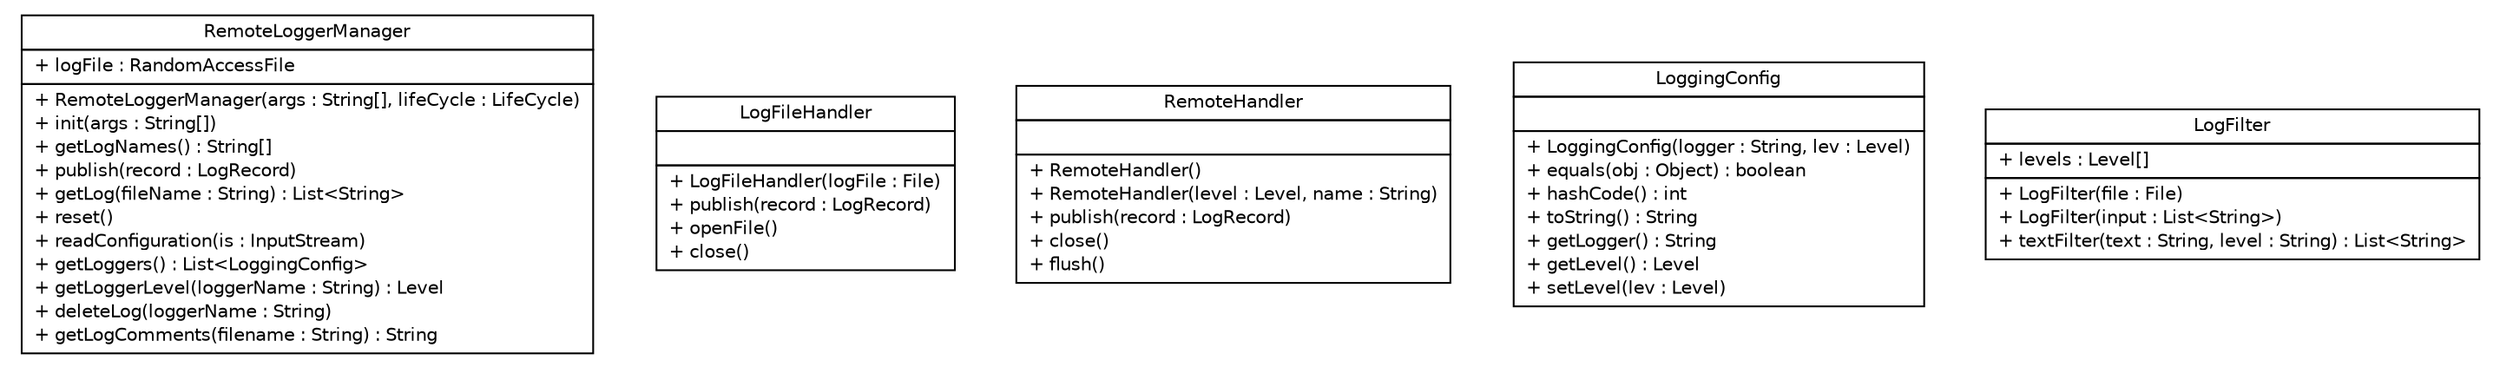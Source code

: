 #!/usr/local/bin/dot
#
# Class diagram 
# Generated by UMLGraph version R5_6 (http://www.umlgraph.org/)
#

digraph G {
	edge [fontname="Helvetica",fontsize=10,labelfontname="Helvetica",labelfontsize=10];
	node [fontname="Helvetica",fontsize=10,shape=plaintext];
	nodesep=0.25;
	ranksep=0.5;
	// sorcer.core.provider.logger.RemoteLoggerManager
	c26972 [label=<<table title="sorcer.core.provider.logger.RemoteLoggerManager" border="0" cellborder="1" cellspacing="0" cellpadding="2" port="p" href="./RemoteLoggerManager.html">
		<tr><td><table border="0" cellspacing="0" cellpadding="1">
<tr><td align="center" balign="center"> RemoteLoggerManager </td></tr>
		</table></td></tr>
		<tr><td><table border="0" cellspacing="0" cellpadding="1">
<tr><td align="left" balign="left"> + logFile : RandomAccessFile </td></tr>
		</table></td></tr>
		<tr><td><table border="0" cellspacing="0" cellpadding="1">
<tr><td align="left" balign="left"> + RemoteLoggerManager(args : String[], lifeCycle : LifeCycle) </td></tr>
<tr><td align="left" balign="left"> + init(args : String[]) </td></tr>
<tr><td align="left" balign="left"> + getLogNames() : String[] </td></tr>
<tr><td align="left" balign="left"> + publish(record : LogRecord) </td></tr>
<tr><td align="left" balign="left"> + getLog(fileName : String) : List&lt;String&gt; </td></tr>
<tr><td align="left" balign="left"> + reset() </td></tr>
<tr><td align="left" balign="left"> + readConfiguration(is : InputStream) </td></tr>
<tr><td align="left" balign="left"> + getLoggers() : List&lt;LoggingConfig&gt; </td></tr>
<tr><td align="left" balign="left"> + getLoggerLevel(loggerName : String) : Level </td></tr>
<tr><td align="left" balign="left"> + deleteLog(loggerName : String) </td></tr>
<tr><td align="left" balign="left"> + getLogComments(filename : String) : String </td></tr>
		</table></td></tr>
		</table>>, URL="./RemoteLoggerManager.html", fontname="Helvetica", fontcolor="black", fontsize=10.0];
	// sorcer.core.provider.logger.LogFileHandler
	c26973 [label=<<table title="sorcer.core.provider.logger.LogFileHandler" border="0" cellborder="1" cellspacing="0" cellpadding="2" port="p" href="./LogFileHandler.html">
		<tr><td><table border="0" cellspacing="0" cellpadding="1">
<tr><td align="center" balign="center"> LogFileHandler </td></tr>
		</table></td></tr>
		<tr><td><table border="0" cellspacing="0" cellpadding="1">
<tr><td align="left" balign="left">  </td></tr>
		</table></td></tr>
		<tr><td><table border="0" cellspacing="0" cellpadding="1">
<tr><td align="left" balign="left"> + LogFileHandler(logFile : File) </td></tr>
<tr><td align="left" balign="left"> + publish(record : LogRecord) </td></tr>
<tr><td align="left" balign="left"> + openFile() </td></tr>
<tr><td align="left" balign="left"> + close() </td></tr>
		</table></td></tr>
		</table>>, URL="./LogFileHandler.html", fontname="Helvetica", fontcolor="black", fontsize=10.0];
	// sorcer.core.provider.logger.RemoteHandler
	c26974 [label=<<table title="sorcer.core.provider.logger.RemoteHandler" border="0" cellborder="1" cellspacing="0" cellpadding="2" port="p" href="./RemoteHandler.html">
		<tr><td><table border="0" cellspacing="0" cellpadding="1">
<tr><td align="center" balign="center"> RemoteHandler </td></tr>
		</table></td></tr>
		<tr><td><table border="0" cellspacing="0" cellpadding="1">
<tr><td align="left" balign="left">  </td></tr>
		</table></td></tr>
		<tr><td><table border="0" cellspacing="0" cellpadding="1">
<tr><td align="left" balign="left"> + RemoteHandler() </td></tr>
<tr><td align="left" balign="left"> + RemoteHandler(level : Level, name : String) </td></tr>
<tr><td align="left" balign="left"> + publish(record : LogRecord) </td></tr>
<tr><td align="left" balign="left"> + close() </td></tr>
<tr><td align="left" balign="left"> + flush() </td></tr>
		</table></td></tr>
		</table>>, URL="./RemoteHandler.html", fontname="Helvetica", fontcolor="black", fontsize=10.0];
	// sorcer.core.provider.logger.LoggingConfig
	c26975 [label=<<table title="sorcer.core.provider.logger.LoggingConfig" border="0" cellborder="1" cellspacing="0" cellpadding="2" port="p" href="./LoggingConfig.html">
		<tr><td><table border="0" cellspacing="0" cellpadding="1">
<tr><td align="center" balign="center"> LoggingConfig </td></tr>
		</table></td></tr>
		<tr><td><table border="0" cellspacing="0" cellpadding="1">
<tr><td align="left" balign="left">  </td></tr>
		</table></td></tr>
		<tr><td><table border="0" cellspacing="0" cellpadding="1">
<tr><td align="left" balign="left"> + LoggingConfig(logger : String, lev : Level) </td></tr>
<tr><td align="left" balign="left"> + equals(obj : Object) : boolean </td></tr>
<tr><td align="left" balign="left"> + hashCode() : int </td></tr>
<tr><td align="left" balign="left"> + toString() : String </td></tr>
<tr><td align="left" balign="left"> + getLogger() : String </td></tr>
<tr><td align="left" balign="left"> + getLevel() : Level </td></tr>
<tr><td align="left" balign="left"> + setLevel(lev : Level) </td></tr>
		</table></td></tr>
		</table>>, URL="./LoggingConfig.html", fontname="Helvetica", fontcolor="black", fontsize=10.0];
	// sorcer.core.provider.logger.LogFilter
	c26976 [label=<<table title="sorcer.core.provider.logger.LogFilter" border="0" cellborder="1" cellspacing="0" cellpadding="2" port="p" href="./LogFilter.html">
		<tr><td><table border="0" cellspacing="0" cellpadding="1">
<tr><td align="center" balign="center"> LogFilter </td></tr>
		</table></td></tr>
		<tr><td><table border="0" cellspacing="0" cellpadding="1">
<tr><td align="left" balign="left"> + levels : Level[] </td></tr>
		</table></td></tr>
		<tr><td><table border="0" cellspacing="0" cellpadding="1">
<tr><td align="left" balign="left"> + LogFilter(file : File) </td></tr>
<tr><td align="left" balign="left"> + LogFilter(input : List&lt;String&gt;) </td></tr>
<tr><td align="left" balign="left"> + textFilter(text : String, level : String) : List&lt;String&gt; </td></tr>
		</table></td></tr>
		</table>>, URL="./LogFilter.html", fontname="Helvetica", fontcolor="black", fontsize=10.0];
}

